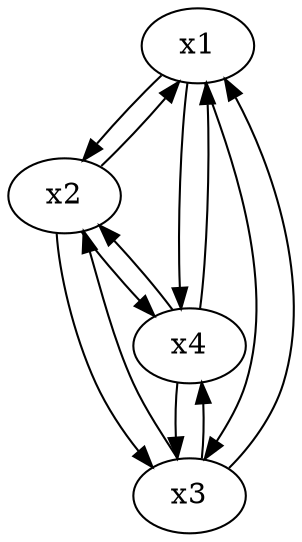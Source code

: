 digraph {
    x1 -> x2, x3, x4;
    x2 -> x1, x3, x4;
    x3 -> x1, x2, x4;
    x4 -> x1, x2, x3;
}
